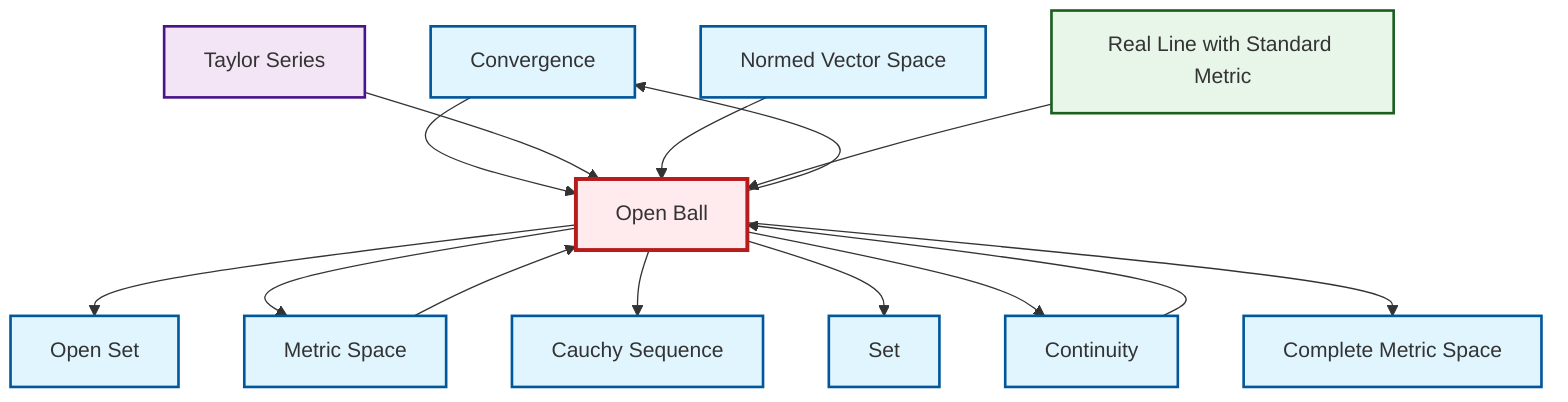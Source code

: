 graph TD
    classDef definition fill:#e1f5fe,stroke:#01579b,stroke-width:2px
    classDef theorem fill:#f3e5f5,stroke:#4a148c,stroke-width:2px
    classDef axiom fill:#fff3e0,stroke:#e65100,stroke-width:2px
    classDef example fill:#e8f5e9,stroke:#1b5e20,stroke-width:2px
    classDef current fill:#ffebee,stroke:#b71c1c,stroke-width:3px
    def-open-set["Open Set"]:::definition
    def-convergence["Convergence"]:::definition
    def-metric-space["Metric Space"]:::definition
    def-cauchy-sequence["Cauchy Sequence"]:::definition
    thm-taylor-series["Taylor Series"]:::theorem
    def-normed-vector-space["Normed Vector Space"]:::definition
    def-set["Set"]:::definition
    def-open-ball["Open Ball"]:::definition
    def-complete-metric-space["Complete Metric Space"]:::definition
    def-continuity["Continuity"]:::definition
    ex-real-line-metric["Real Line with Standard Metric"]:::example
    def-open-ball --> def-open-set
    def-convergence --> def-open-ball
    def-open-ball --> def-convergence
    thm-taylor-series --> def-open-ball
    def-normed-vector-space --> def-open-ball
    def-open-ball --> def-metric-space
    def-continuity --> def-open-ball
    def-open-ball --> def-cauchy-sequence
    def-open-ball --> def-set
    ex-real-line-metric --> def-open-ball
    def-metric-space --> def-open-ball
    def-open-ball --> def-continuity
    def-open-ball --> def-complete-metric-space
    class def-open-ball current